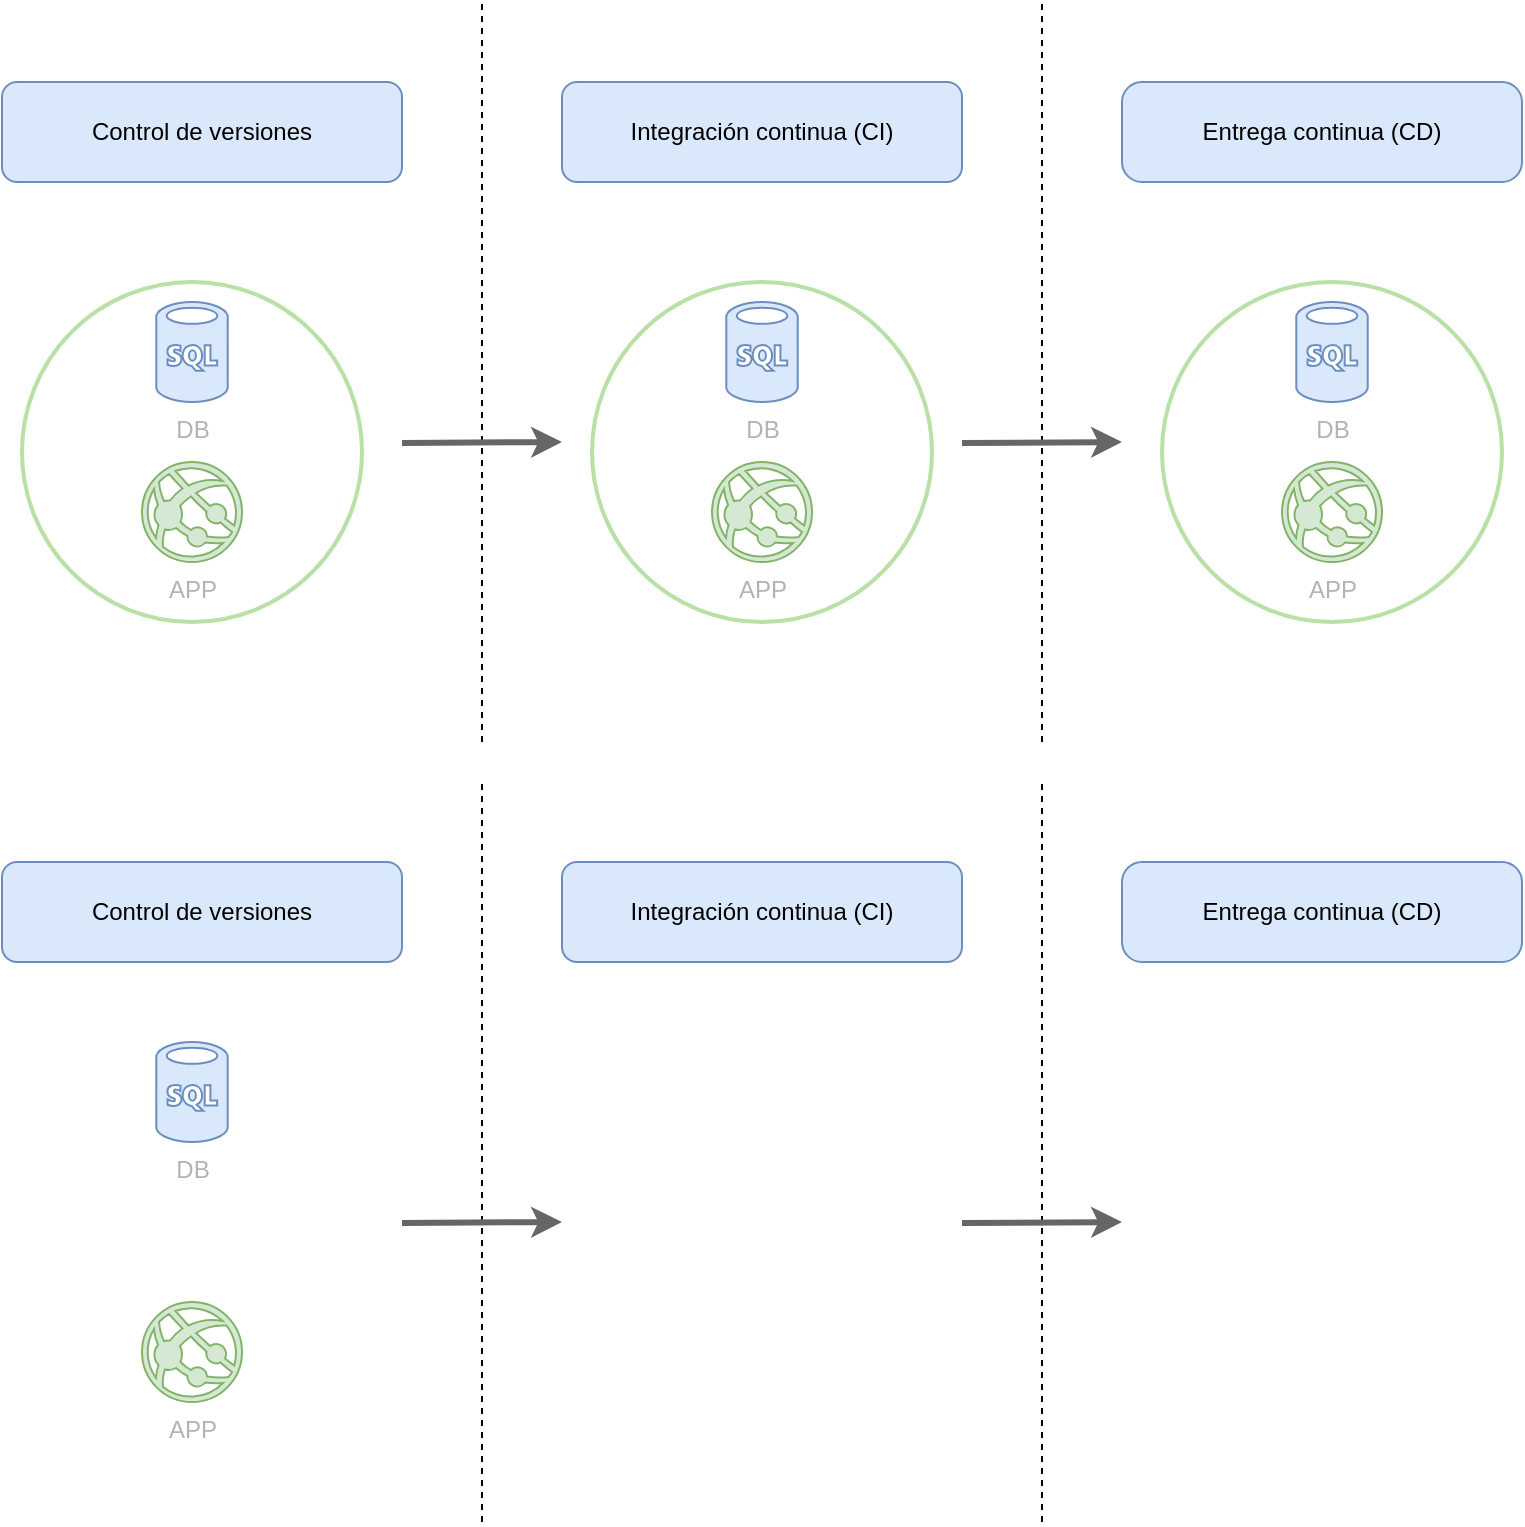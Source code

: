 <mxfile version="12.8.5" type="github">
  <diagram id="gpCpd4C2CqXltoKwv3tZ" name="Escenarios">
    <mxGraphModel dx="1298" dy="786" grid="1" gridSize="10" guides="1" tooltips="1" connect="1" arrows="1" fold="1" page="1" pageScale="1" pageWidth="827" pageHeight="1169" math="0" shadow="0">
      <root>
        <mxCell id="0" />
        <mxCell id="1" parent="0" />
        <mxCell id="MYIsnShTRxIOHbeXiHgU-14" value="Control de versiones" style="rounded=1;whiteSpace=wrap;html=1;fillColor=#dae8fc;strokeColor=#6c8ebf;" parent="1" vertex="1">
          <mxGeometry x="34" y="70" width="200" height="50" as="geometry" />
        </mxCell>
        <mxCell id="MYIsnShTRxIOHbeXiHgU-15" value="Integración continua (CI)" style="rounded=1;whiteSpace=wrap;html=1;fillColor=#dae8fc;strokeColor=#6c8ebf;" parent="1" vertex="1">
          <mxGeometry x="314" y="70" width="200" height="50" as="geometry" />
        </mxCell>
        <mxCell id="MYIsnShTRxIOHbeXiHgU-16" value="Entrega continua (CD)" style="rounded=1;whiteSpace=wrap;html=1;fillColor=#dae8fc;strokeColor=#6c8ebf;arcSize=20;" parent="1" vertex="1">
          <mxGeometry x="594" y="70" width="200" height="50" as="geometry" />
        </mxCell>
        <mxCell id="MYIsnShTRxIOHbeXiHgU-20" value="" style="group;fontColor=#B3B3B3;" parent="1" vertex="1" connectable="0">
          <mxGeometry x="44.0" y="170" width="170" height="170" as="geometry" />
        </mxCell>
        <mxCell id="MYIsnShTRxIOHbeXiHgU-19" value="" style="ellipse;whiteSpace=wrap;html=1;aspect=fixed;fillColor=none;strokeColor=#B9E0A5;strokeWidth=2;" parent="MYIsnShTRxIOHbeXiHgU-20" vertex="1">
          <mxGeometry width="170" height="170" as="geometry" />
        </mxCell>
        <mxCell id="MYIsnShTRxIOHbeXiHgU-1" value="DB" style="verticalLabelPosition=bottom;html=1;verticalAlign=top;align=center;strokeColor=#6c8ebf;fillColor=#dae8fc;shape=mxgraph.azure.sql_database;fontColor=#B3B3B3;" parent="MYIsnShTRxIOHbeXiHgU-20" vertex="1">
          <mxGeometry x="67.15" y="10" width="35.71" height="50" as="geometry" />
        </mxCell>
        <mxCell id="MYIsnShTRxIOHbeXiHgU-17" value="APP" style="verticalLabelPosition=bottom;html=1;verticalAlign=top;align=center;strokeColor=#82b366;fillColor=#d5e8d4;shape=mxgraph.azure.azure_website;pointerEvents=1;fontColor=#B3B3B3;" parent="MYIsnShTRxIOHbeXiHgU-20" vertex="1">
          <mxGeometry x="60.01" y="90" width="50" height="50" as="geometry" />
        </mxCell>
        <mxCell id="MYIsnShTRxIOHbeXiHgU-21" value="" style="endArrow=none;dashed=1;html=1;" parent="1" edge="1">
          <mxGeometry width="50" height="50" relative="1" as="geometry">
            <mxPoint x="274" y="400" as="sourcePoint" />
            <mxPoint x="274" y="30" as="targetPoint" />
          </mxGeometry>
        </mxCell>
        <mxCell id="2tvlTxC79Wn1W61wuCor-3" value="" style="endArrow=none;dashed=1;html=1;" edge="1" parent="1">
          <mxGeometry width="50" height="50" relative="1" as="geometry">
            <mxPoint x="554" y="400" as="sourcePoint" />
            <mxPoint x="554" y="30" as="targetPoint" />
          </mxGeometry>
        </mxCell>
        <mxCell id="2tvlTxC79Wn1W61wuCor-4" value="" style="group;fontColor=#B3B3B3;" vertex="1" connectable="0" parent="1">
          <mxGeometry x="329" y="170" width="170" height="170" as="geometry" />
        </mxCell>
        <mxCell id="2tvlTxC79Wn1W61wuCor-5" value="" style="ellipse;whiteSpace=wrap;html=1;aspect=fixed;fillColor=none;strokeColor=#B9E0A5;strokeWidth=2;" vertex="1" parent="2tvlTxC79Wn1W61wuCor-4">
          <mxGeometry width="170" height="170" as="geometry" />
        </mxCell>
        <mxCell id="2tvlTxC79Wn1W61wuCor-6" value="DB" style="verticalLabelPosition=bottom;html=1;verticalAlign=top;align=center;strokeColor=#6c8ebf;fillColor=#dae8fc;shape=mxgraph.azure.sql_database;fontColor=#B3B3B3;" vertex="1" parent="2tvlTxC79Wn1W61wuCor-4">
          <mxGeometry x="67.15" y="10" width="35.71" height="50" as="geometry" />
        </mxCell>
        <mxCell id="2tvlTxC79Wn1W61wuCor-7" value="APP" style="verticalLabelPosition=bottom;html=1;verticalAlign=top;align=center;strokeColor=#82b366;fillColor=#d5e8d4;shape=mxgraph.azure.azure_website;pointerEvents=1;fontColor=#B3B3B3;" vertex="1" parent="2tvlTxC79Wn1W61wuCor-4">
          <mxGeometry x="60.01" y="90" width="50" height="50" as="geometry" />
        </mxCell>
        <mxCell id="2tvlTxC79Wn1W61wuCor-8" value="" style="group;fontColor=#B3B3B3;" vertex="1" connectable="0" parent="1">
          <mxGeometry x="614" y="170" width="170" height="170" as="geometry" />
        </mxCell>
        <mxCell id="2tvlTxC79Wn1W61wuCor-9" value="" style="ellipse;whiteSpace=wrap;html=1;aspect=fixed;fillColor=none;strokeColor=#B9E0A5;strokeWidth=2;" vertex="1" parent="2tvlTxC79Wn1W61wuCor-8">
          <mxGeometry width="170" height="170" as="geometry" />
        </mxCell>
        <mxCell id="2tvlTxC79Wn1W61wuCor-10" value="DB" style="verticalLabelPosition=bottom;html=1;verticalAlign=top;align=center;strokeColor=#6c8ebf;fillColor=#dae8fc;shape=mxgraph.azure.sql_database;fontColor=#B3B3B3;" vertex="1" parent="2tvlTxC79Wn1W61wuCor-8">
          <mxGeometry x="67.15" y="10" width="35.71" height="50" as="geometry" />
        </mxCell>
        <mxCell id="2tvlTxC79Wn1W61wuCor-11" value="APP" style="verticalLabelPosition=bottom;html=1;verticalAlign=top;align=center;strokeColor=#82b366;fillColor=#d5e8d4;shape=mxgraph.azure.azure_website;pointerEvents=1;fontColor=#B3B3B3;" vertex="1" parent="2tvlTxC79Wn1W61wuCor-8">
          <mxGeometry x="60.01" y="90" width="50" height="50" as="geometry" />
        </mxCell>
        <mxCell id="2tvlTxC79Wn1W61wuCor-17" value="" style="endArrow=classic;html=1;fontColor=#B3B3B3;fillColor=#f5f5f5;strokeColor=#666666;strokeWidth=3;" edge="1" parent="1">
          <mxGeometry width="50" height="50" relative="1" as="geometry">
            <mxPoint x="234" y="250.5" as="sourcePoint" />
            <mxPoint x="314" y="250" as="targetPoint" />
          </mxGeometry>
        </mxCell>
        <mxCell id="2tvlTxC79Wn1W61wuCor-18" value="" style="endArrow=classic;html=1;fontColor=#B3B3B3;fillColor=#f5f5f5;strokeColor=#666666;strokeWidth=3;" edge="1" parent="1">
          <mxGeometry width="50" height="50" relative="1" as="geometry">
            <mxPoint x="514" y="250.5" as="sourcePoint" />
            <mxPoint x="594" y="250" as="targetPoint" />
          </mxGeometry>
        </mxCell>
        <mxCell id="Q8Wm_trZoOTeBr5sEfMa-1" value="Control de versiones" style="rounded=1;whiteSpace=wrap;html=1;fillColor=#dae8fc;strokeColor=#6c8ebf;" vertex="1" parent="1">
          <mxGeometry x="34" y="460" width="200" height="50" as="geometry" />
        </mxCell>
        <mxCell id="Q8Wm_trZoOTeBr5sEfMa-2" value="Integración continua (CI)" style="rounded=1;whiteSpace=wrap;html=1;fillColor=#dae8fc;strokeColor=#6c8ebf;" vertex="1" parent="1">
          <mxGeometry x="314" y="460" width="200" height="50" as="geometry" />
        </mxCell>
        <mxCell id="Q8Wm_trZoOTeBr5sEfMa-3" value="Entrega continua (CD)" style="rounded=1;whiteSpace=wrap;html=1;fillColor=#dae8fc;strokeColor=#6c8ebf;arcSize=20;" vertex="1" parent="1">
          <mxGeometry x="594" y="460" width="200" height="50" as="geometry" />
        </mxCell>
        <mxCell id="Q8Wm_trZoOTeBr5sEfMa-4" value="" style="endArrow=none;dashed=1;html=1;" edge="1" parent="1">
          <mxGeometry width="50" height="50" relative="1" as="geometry">
            <mxPoint x="274" y="790" as="sourcePoint" />
            <mxPoint x="274" y="420" as="targetPoint" />
          </mxGeometry>
        </mxCell>
        <mxCell id="Q8Wm_trZoOTeBr5sEfMa-5" value="" style="endArrow=none;dashed=1;html=1;" edge="1" parent="1">
          <mxGeometry width="50" height="50" relative="1" as="geometry">
            <mxPoint x="554" y="790" as="sourcePoint" />
            <mxPoint x="554" y="420" as="targetPoint" />
          </mxGeometry>
        </mxCell>
        <mxCell id="Q8Wm_trZoOTeBr5sEfMa-6" value="" style="endArrow=classic;html=1;fontColor=#B3B3B3;fillColor=#f5f5f5;strokeColor=#666666;strokeWidth=3;" edge="1" parent="1">
          <mxGeometry width="50" height="50" relative="1" as="geometry">
            <mxPoint x="234" y="640.5" as="sourcePoint" />
            <mxPoint x="314" y="640" as="targetPoint" />
          </mxGeometry>
        </mxCell>
        <mxCell id="Q8Wm_trZoOTeBr5sEfMa-7" value="" style="endArrow=classic;html=1;fontColor=#B3B3B3;fillColor=#f5f5f5;strokeColor=#666666;strokeWidth=3;" edge="1" parent="1">
          <mxGeometry width="50" height="50" relative="1" as="geometry">
            <mxPoint x="514" y="640.5" as="sourcePoint" />
            <mxPoint x="594" y="640" as="targetPoint" />
          </mxGeometry>
        </mxCell>
        <mxCell id="Q8Wm_trZoOTeBr5sEfMa-8" value="DB" style="verticalLabelPosition=bottom;html=1;verticalAlign=top;align=center;strokeColor=#6c8ebf;fillColor=#dae8fc;shape=mxgraph.azure.sql_database;fontColor=#B3B3B3;" vertex="1" parent="1">
          <mxGeometry x="111.14" y="550" width="35.71" height="50" as="geometry" />
        </mxCell>
        <mxCell id="Q8Wm_trZoOTeBr5sEfMa-9" value="APP" style="verticalLabelPosition=bottom;html=1;verticalAlign=top;align=center;strokeColor=#82b366;fillColor=#d5e8d4;shape=mxgraph.azure.azure_website;pointerEvents=1;fontColor=#B3B3B3;" vertex="1" parent="1">
          <mxGeometry x="104" y="680" width="50" height="50" as="geometry" />
        </mxCell>
      </root>
    </mxGraphModel>
  </diagram>
</mxfile>
